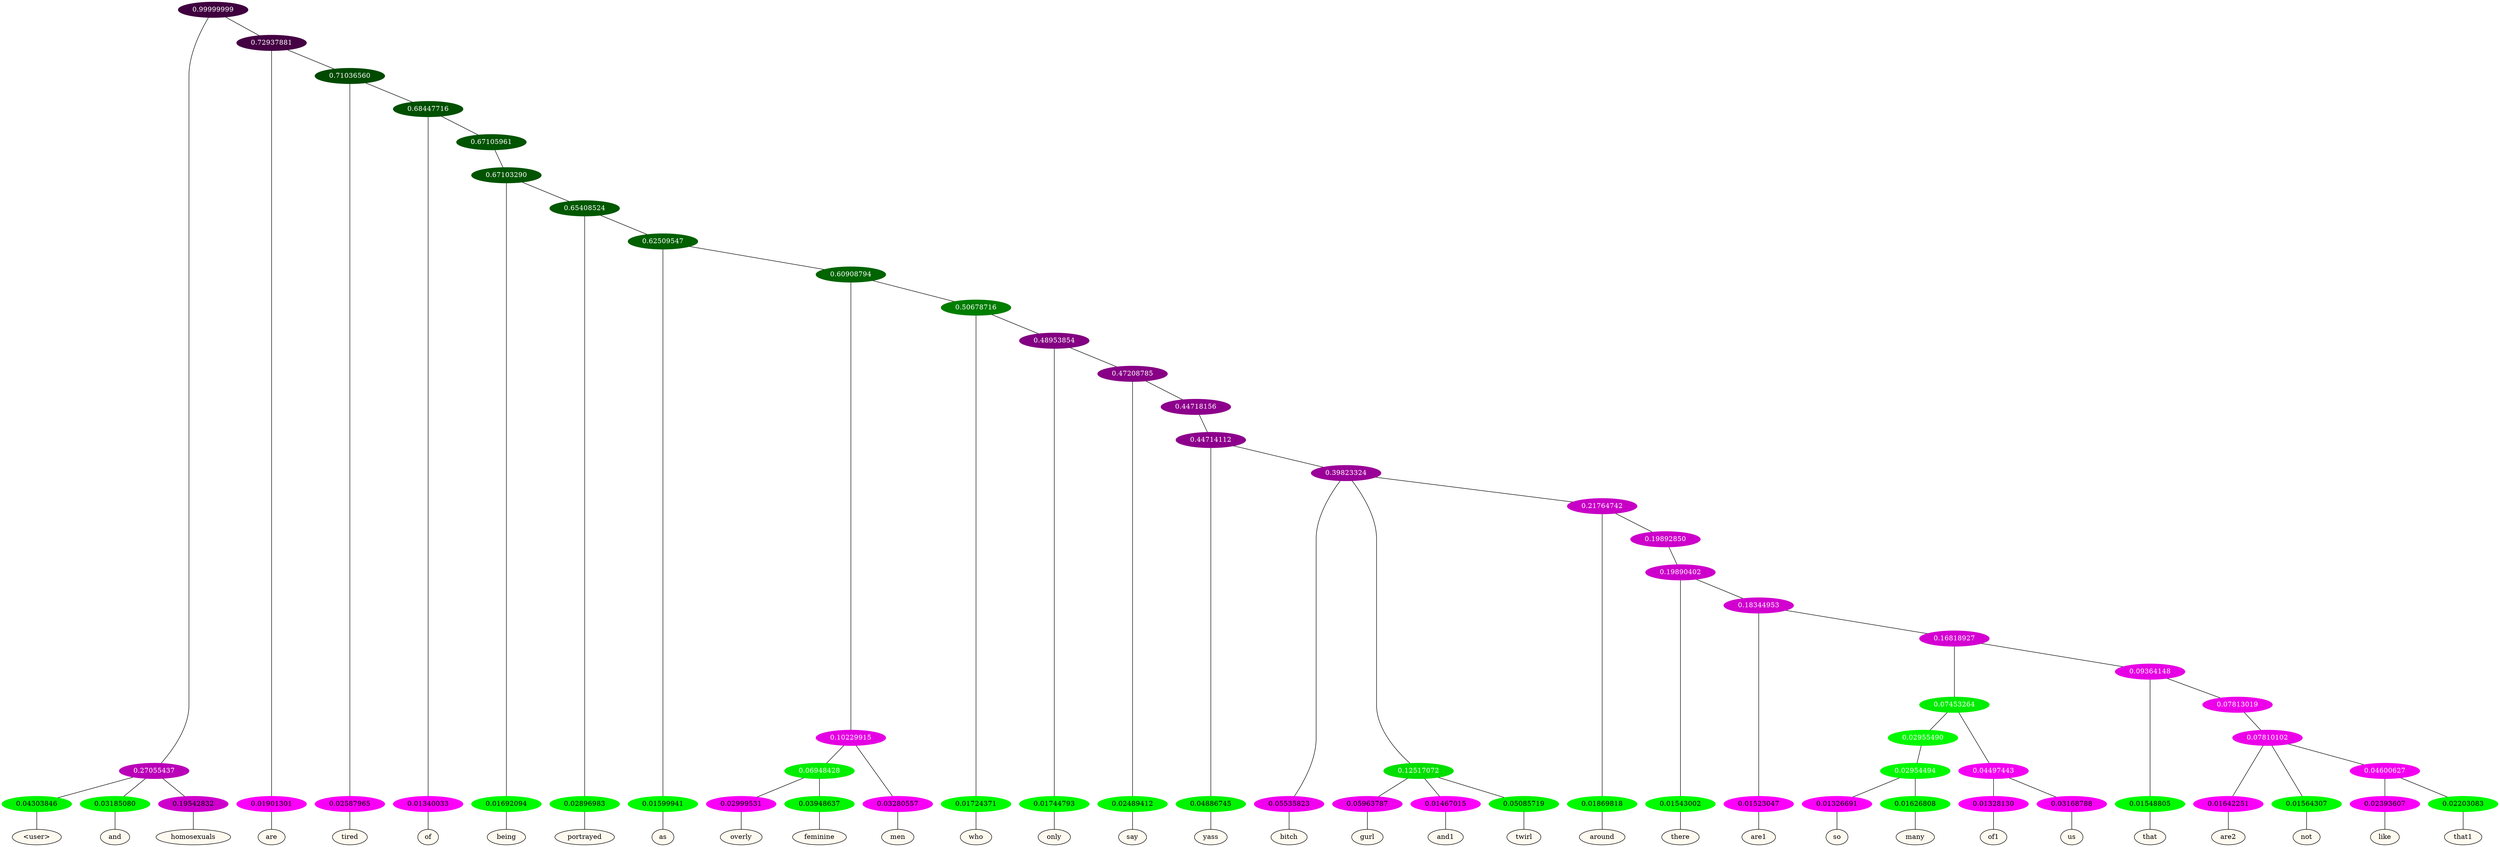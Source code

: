 graph {
	node [format=png height=0.15 nodesep=0.001 ordering=out overlap=prism overlap_scaling=0.01 ranksep=0.001 ratio=0.2 style=filled width=0.15]
	{
		rank=same
		a_w_3 [label="\<user\>" color=black fillcolor=floralwhite style="filled,solid"]
		a_w_4 [label=and color=black fillcolor=floralwhite style="filled,solid"]
		a_w_5 [label=homosexuals color=black fillcolor=floralwhite style="filled,solid"]
		a_w_6 [label=are color=black fillcolor=floralwhite style="filled,solid"]
		a_w_8 [label=tired color=black fillcolor=floralwhite style="filled,solid"]
		a_w_10 [label=of color=black fillcolor=floralwhite style="filled,solid"]
		a_w_13 [label=being color=black fillcolor=floralwhite style="filled,solid"]
		a_w_15 [label=portrayed color=black fillcolor=floralwhite style="filled,solid"]
		a_w_17 [label=as color=black fillcolor=floralwhite style="filled,solid"]
		a_w_25 [label=overly color=black fillcolor=floralwhite style="filled,solid"]
		a_w_26 [label=feminine color=black fillcolor=floralwhite style="filled,solid"]
		a_w_22 [label=men color=black fillcolor=floralwhite style="filled,solid"]
		a_w_23 [label=who color=black fillcolor=floralwhite style="filled,solid"]
		a_w_27 [label=only color=black fillcolor=floralwhite style="filled,solid"]
		a_w_29 [label=say color=black fillcolor=floralwhite style="filled,solid"]
		a_w_32 [label=yass color=black fillcolor=floralwhite style="filled,solid"]
		a_w_34 [label=bitch color=black fillcolor=floralwhite style="filled,solid"]
		a_w_37 [label=gurl color=black fillcolor=floralwhite style="filled,solid"]
		a_w_38 [label=and1 color=black fillcolor=floralwhite style="filled,solid"]
		a_w_39 [label=twirl color=black fillcolor=floralwhite style="filled,solid"]
		a_w_40 [label=around color=black fillcolor=floralwhite style="filled,solid"]
		a_w_43 [label=there color=black fillcolor=floralwhite style="filled,solid"]
		a_w_45 [label=are1 color=black fillcolor=floralwhite style="filled,solid"]
		a_w_57 [label=so color=black fillcolor=floralwhite style="filled,solid"]
		a_w_58 [label=many color=black fillcolor=floralwhite style="filled,solid"]
		a_w_54 [label=of1 color=black fillcolor=floralwhite style="filled,solid"]
		a_w_55 [label=us color=black fillcolor=floralwhite style="filled,solid"]
		a_w_51 [label=that color=black fillcolor=floralwhite style="filled,solid"]
		a_w_59 [label=are2 color=black fillcolor=floralwhite style="filled,solid"]
		a_w_60 [label=not color=black fillcolor=floralwhite style="filled,solid"]
		a_w_62 [label=like color=black fillcolor=floralwhite style="filled,solid"]
		a_w_63 [label=that1 color=black fillcolor=floralwhite style="filled,solid"]
	}
	a_n_3 -- a_w_3
	a_n_4 -- a_w_4
	a_n_5 -- a_w_5
	a_n_6 -- a_w_6
	a_n_8 -- a_w_8
	a_n_10 -- a_w_10
	a_n_13 -- a_w_13
	a_n_15 -- a_w_15
	a_n_17 -- a_w_17
	a_n_25 -- a_w_25
	a_n_26 -- a_w_26
	a_n_22 -- a_w_22
	a_n_23 -- a_w_23
	a_n_27 -- a_w_27
	a_n_29 -- a_w_29
	a_n_32 -- a_w_32
	a_n_34 -- a_w_34
	a_n_37 -- a_w_37
	a_n_38 -- a_w_38
	a_n_39 -- a_w_39
	a_n_40 -- a_w_40
	a_n_43 -- a_w_43
	a_n_45 -- a_w_45
	a_n_57 -- a_w_57
	a_n_58 -- a_w_58
	a_n_54 -- a_w_54
	a_n_55 -- a_w_55
	a_n_51 -- a_w_51
	a_n_59 -- a_w_59
	a_n_60 -- a_w_60
	a_n_62 -- a_w_62
	a_n_63 -- a_w_63
	{
		rank=same
		a_n_3 [label=0.04303846 color="0.334 1.000 0.957" fontcolor=black]
		a_n_4 [label=0.03185080 color="0.334 1.000 0.968" fontcolor=black]
		a_n_5 [label=0.19542832 color="0.835 1.000 0.805" fontcolor=black]
		a_n_6 [label=0.01901301 color="0.835 1.000 0.981" fontcolor=black]
		a_n_8 [label=0.02587965 color="0.835 1.000 0.974" fontcolor=black]
		a_n_10 [label=0.01340033 color="0.835 1.000 0.987" fontcolor=black]
		a_n_13 [label=0.01692094 color="0.334 1.000 0.983" fontcolor=black]
		a_n_15 [label=0.02896983 color="0.334 1.000 0.971" fontcolor=black]
		a_n_17 [label=0.01599941 color="0.334 1.000 0.984" fontcolor=black]
		a_n_25 [label=0.02999531 color="0.835 1.000 0.970" fontcolor=black]
		a_n_26 [label=0.03948637 color="0.334 1.000 0.961" fontcolor=black]
		a_n_22 [label=0.03280557 color="0.835 1.000 0.967" fontcolor=black]
		a_n_23 [label=0.01724371 color="0.334 1.000 0.983" fontcolor=black]
		a_n_27 [label=0.01744793 color="0.334 1.000 0.983" fontcolor=black]
		a_n_29 [label=0.02489412 color="0.334 1.000 0.975" fontcolor=black]
		a_n_32 [label=0.04886745 color="0.334 1.000 0.951" fontcolor=black]
		a_n_34 [label=0.05535823 color="0.835 1.000 0.945" fontcolor=black]
		a_n_37 [label=0.05963787 color="0.835 1.000 0.940" fontcolor=black]
		a_n_38 [label=0.01467015 color="0.835 1.000 0.985" fontcolor=black]
		a_n_39 [label=0.05085719 color="0.334 1.000 0.949" fontcolor=black]
		a_n_40 [label=0.01869818 color="0.334 1.000 0.981" fontcolor=black]
		a_n_43 [label=0.01543002 color="0.334 1.000 0.985" fontcolor=black]
		a_n_45 [label=0.01523047 color="0.835 1.000 0.985" fontcolor=black]
		a_n_57 [label=0.01326691 color="0.835 1.000 0.987" fontcolor=black]
		a_n_58 [label=0.01626808 color="0.334 1.000 0.984" fontcolor=black]
		a_n_54 [label=0.01328130 color="0.835 1.000 0.987" fontcolor=black]
		a_n_55 [label=0.03168788 color="0.835 1.000 0.968" fontcolor=black]
		a_n_51 [label=0.01548805 color="0.334 1.000 0.985" fontcolor=black]
		a_n_59 [label=0.01642251 color="0.835 1.000 0.984" fontcolor=black]
		a_n_60 [label=0.01564307 color="0.334 1.000 0.984" fontcolor=black]
		a_n_62 [label=0.02393607 color="0.835 1.000 0.976" fontcolor=black]
		a_n_63 [label=0.02203083 color="0.334 1.000 0.978" fontcolor=black]
	}
	a_n_0 [label=0.99999999 color="0.835 1.000 0.250" fontcolor=grey99]
	a_n_1 [label=0.27055437 color="0.835 1.000 0.729" fontcolor=grey99]
	a_n_0 -- a_n_1
	a_n_2 [label=0.72937881 color="0.835 1.000 0.271" fontcolor=grey99]
	a_n_0 -- a_n_2
	a_n_1 -- a_n_3
	a_n_1 -- a_n_4
	a_n_1 -- a_n_5
	a_n_2 -- a_n_6
	a_n_7 [label=0.71036560 color="0.334 1.000 0.290" fontcolor=grey99]
	a_n_2 -- a_n_7
	a_n_7 -- a_n_8
	a_n_9 [label=0.68447716 color="0.334 1.000 0.316" fontcolor=grey99]
	a_n_7 -- a_n_9
	a_n_9 -- a_n_10
	a_n_11 [label=0.67105961 color="0.334 1.000 0.329" fontcolor=grey99]
	a_n_9 -- a_n_11
	a_n_12 [label=0.67103290 color="0.334 1.000 0.329" fontcolor=grey99]
	a_n_11 -- a_n_12
	a_n_12 -- a_n_13
	a_n_14 [label=0.65408524 color="0.334 1.000 0.346" fontcolor=grey99]
	a_n_12 -- a_n_14
	a_n_14 -- a_n_15
	a_n_16 [label=0.62509547 color="0.334 1.000 0.375" fontcolor=grey99]
	a_n_14 -- a_n_16
	a_n_16 -- a_n_17
	a_n_18 [label=0.60908794 color="0.334 1.000 0.391" fontcolor=grey99]
	a_n_16 -- a_n_18
	a_n_19 [label=0.10229915 color="0.835 1.000 0.898" fontcolor=grey99]
	a_n_18 -- a_n_19
	a_n_20 [label=0.50678716 color="0.334 1.000 0.493" fontcolor=grey99]
	a_n_18 -- a_n_20
	a_n_21 [label=0.06948428 color="0.334 1.000 0.931" fontcolor=grey99]
	a_n_19 -- a_n_21
	a_n_19 -- a_n_22
	a_n_20 -- a_n_23
	a_n_24 [label=0.48953854 color="0.835 1.000 0.510" fontcolor=grey99]
	a_n_20 -- a_n_24
	a_n_21 -- a_n_25
	a_n_21 -- a_n_26
	a_n_24 -- a_n_27
	a_n_28 [label=0.47208785 color="0.835 1.000 0.528" fontcolor=grey99]
	a_n_24 -- a_n_28
	a_n_28 -- a_n_29
	a_n_30 [label=0.44718156 color="0.835 1.000 0.553" fontcolor=grey99]
	a_n_28 -- a_n_30
	a_n_31 [label=0.44714112 color="0.835 1.000 0.553" fontcolor=grey99]
	a_n_30 -- a_n_31
	a_n_31 -- a_n_32
	a_n_33 [label=0.39823324 color="0.835 1.000 0.602" fontcolor=grey99]
	a_n_31 -- a_n_33
	a_n_33 -- a_n_34
	a_n_35 [label=0.12517072 color="0.334 1.000 0.875" fontcolor=grey99]
	a_n_33 -- a_n_35
	a_n_36 [label=0.21764742 color="0.835 1.000 0.782" fontcolor=grey99]
	a_n_33 -- a_n_36
	a_n_35 -- a_n_37
	a_n_35 -- a_n_38
	a_n_35 -- a_n_39
	a_n_36 -- a_n_40
	a_n_41 [label=0.19892850 color="0.835 1.000 0.801" fontcolor=grey99]
	a_n_36 -- a_n_41
	a_n_42 [label=0.19890402 color="0.835 1.000 0.801" fontcolor=grey99]
	a_n_41 -- a_n_42
	a_n_42 -- a_n_43
	a_n_44 [label=0.18344953 color="0.835 1.000 0.817" fontcolor=grey99]
	a_n_42 -- a_n_44
	a_n_44 -- a_n_45
	a_n_46 [label=0.16818927 color="0.835 1.000 0.832" fontcolor=grey99]
	a_n_44 -- a_n_46
	a_n_47 [label=0.07453264 color="0.334 1.000 0.925" fontcolor=grey99]
	a_n_46 -- a_n_47
	a_n_48 [label=0.09364148 color="0.835 1.000 0.906" fontcolor=grey99]
	a_n_46 -- a_n_48
	a_n_49 [label=0.02955490 color="0.334 1.000 0.970" fontcolor=grey99]
	a_n_47 -- a_n_49
	a_n_50 [label=0.04497443 color="0.835 1.000 0.955" fontcolor=grey99]
	a_n_47 -- a_n_50
	a_n_48 -- a_n_51
	a_n_52 [label=0.07813019 color="0.835 1.000 0.922" fontcolor=grey99]
	a_n_48 -- a_n_52
	a_n_53 [label=0.02954494 color="0.334 1.000 0.970" fontcolor=grey99]
	a_n_49 -- a_n_53
	a_n_50 -- a_n_54
	a_n_50 -- a_n_55
	a_n_56 [label=0.07810102 color="0.835 1.000 0.922" fontcolor=grey99]
	a_n_52 -- a_n_56
	a_n_53 -- a_n_57
	a_n_53 -- a_n_58
	a_n_56 -- a_n_59
	a_n_56 -- a_n_60
	a_n_61 [label=0.04600627 color="0.835 1.000 0.954" fontcolor=grey99]
	a_n_56 -- a_n_61
	a_n_61 -- a_n_62
	a_n_61 -- a_n_63
}
